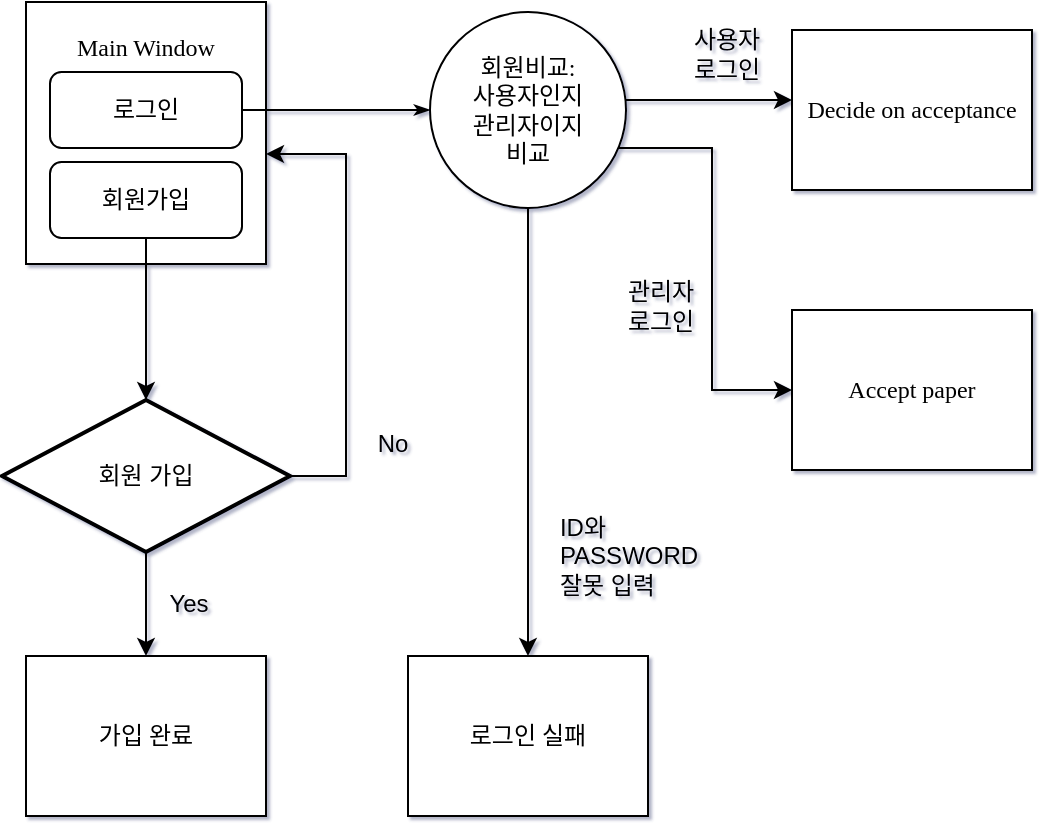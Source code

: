 <mxfile version="20.6.0" type="github">
  <diagram name="Page-1" id="8ce9d11a-91a2-4d17-14d8-a56ed91bf033">
    <mxGraphModel dx="631" dy="669" grid="0" gridSize="10" guides="1" tooltips="1" connect="1" arrows="1" fold="1" page="1" pageScale="1" pageWidth="1100" pageHeight="850" math="0" shadow="1">
      <root>
        <mxCell id="0" />
        <mxCell id="1" parent="0" />
        <mxCell id="17ea667e15c223fc-2" value="Main Window&lt;br&gt;&lt;br&gt;&lt;br&gt;&lt;br&gt;&lt;br&gt;&lt;br&gt;&lt;br&gt;" style="rounded=0;whiteSpace=wrap;html=1;shadow=0;labelBackgroundColor=none;strokeWidth=1;fontFamily=Verdana;fontSize=12;align=center;" parent="1" vertex="1">
          <mxGeometry x="173" y="176" width="120" height="131" as="geometry" />
        </mxCell>
        <mxCell id="17ea667e15c223fc-29" style="edgeStyle=orthogonalEdgeStyle;rounded=0;html=1;labelBackgroundColor=none;startArrow=none;startFill=0;startSize=5;endArrow=classicThin;endFill=1;endSize=5;jettySize=auto;orthogonalLoop=1;strokeWidth=1;fontFamily=Verdana;fontSize=8;" parent="1" source="OvvIX8w5NkYmFeoSIvcE-19" target="17ea667e15c223fc-3" edge="1">
          <mxGeometry relative="1" as="geometry" />
        </mxCell>
        <mxCell id="OvvIX8w5NkYmFeoSIvcE-1" value="" style="edgeStyle=orthogonalEdgeStyle;rounded=0;orthogonalLoop=1;jettySize=auto;html=1;" edge="1" parent="1" source="OvvIX8w5NkYmFeoSIvcE-20" target="tJq79hxkCniUAR50rcdf-1">
          <mxGeometry relative="1" as="geometry" />
        </mxCell>
        <mxCell id="OvvIX8w5NkYmFeoSIvcE-10" value="" style="edgeStyle=orthogonalEdgeStyle;rounded=0;orthogonalLoop=1;jettySize=auto;html=1;" edge="1" parent="1" source="17ea667e15c223fc-3" target="17ea667e15c223fc-8">
          <mxGeometry relative="1" as="geometry">
            <Array as="points">
              <mxPoint x="424" y="450" />
              <mxPoint x="424" y="450" />
            </Array>
          </mxGeometry>
        </mxCell>
        <mxCell id="OvvIX8w5NkYmFeoSIvcE-11" value="" style="edgeStyle=orthogonalEdgeStyle;rounded=0;orthogonalLoop=1;jettySize=auto;html=1;labelBackgroundColor=default;" edge="1" parent="1" source="17ea667e15c223fc-3" target="17ea667e15c223fc-23">
          <mxGeometry relative="1" as="geometry">
            <Array as="points">
              <mxPoint x="516" y="249" />
              <mxPoint x="516" y="370" />
            </Array>
          </mxGeometry>
        </mxCell>
        <mxCell id="OvvIX8w5NkYmFeoSIvcE-12" value="" style="edgeStyle=orthogonalEdgeStyle;rounded=0;orthogonalLoop=1;jettySize=auto;html=1;" edge="1" parent="1" source="17ea667e15c223fc-3" target="17ea667e15c223fc-14">
          <mxGeometry relative="1" as="geometry">
            <Array as="points">
              <mxPoint x="513" y="225" />
              <mxPoint x="513" y="225" />
            </Array>
          </mxGeometry>
        </mxCell>
        <mxCell id="17ea667e15c223fc-3" value="회원비교:&lt;br&gt;사용자인지&lt;br&gt;관리자이지&lt;br&gt;비교" style="ellipse;whiteSpace=wrap;html=1;rounded=0;shadow=0;labelBackgroundColor=none;strokeWidth=1;fontFamily=Verdana;fontSize=12;align=center;" parent="1" vertex="1">
          <mxGeometry x="375" y="181" width="98" height="98" as="geometry" />
        </mxCell>
        <mxCell id="17ea667e15c223fc-7" value="가입 완료" style="rounded=0;whiteSpace=wrap;html=1;shadow=0;labelBackgroundColor=none;strokeWidth=1;fontFamily=Verdana;fontSize=12;align=center;" parent="1" vertex="1">
          <mxGeometry x="173" y="503" width="120" height="80" as="geometry" />
        </mxCell>
        <mxCell id="17ea667e15c223fc-8" value="로그인 실패" style="rounded=0;whiteSpace=wrap;html=1;shadow=0;labelBackgroundColor=none;strokeWidth=1;fontFamily=Verdana;fontSize=12;align=center;" parent="1" vertex="1">
          <mxGeometry x="364" y="503" width="120" height="80" as="geometry" />
        </mxCell>
        <mxCell id="17ea667e15c223fc-14" value="Decide on acceptance" style="rounded=0;whiteSpace=wrap;html=1;shadow=0;labelBackgroundColor=none;strokeWidth=1;fontFamily=Verdana;fontSize=12;align=center;" parent="1" vertex="1">
          <mxGeometry x="556" y="190" width="120" height="80" as="geometry" />
        </mxCell>
        <mxCell id="17ea667e15c223fc-23" value="Accept paper" style="rounded=0;whiteSpace=wrap;html=1;shadow=0;labelBackgroundColor=none;strokeWidth=1;fontFamily=Verdana;fontSize=12;align=center;" parent="1" vertex="1">
          <mxGeometry x="556" y="330" width="120" height="80" as="geometry" />
        </mxCell>
        <mxCell id="OvvIX8w5NkYmFeoSIvcE-3" value="" style="edgeStyle=orthogonalEdgeStyle;rounded=0;orthogonalLoop=1;jettySize=auto;html=1;" edge="1" parent="1" source="tJq79hxkCniUAR50rcdf-1" target="17ea667e15c223fc-7">
          <mxGeometry relative="1" as="geometry" />
        </mxCell>
        <mxCell id="OvvIX8w5NkYmFeoSIvcE-6" value="" style="edgeStyle=orthogonalEdgeStyle;rounded=0;orthogonalLoop=1;jettySize=auto;html=1;shadow=0;" edge="1" parent="1" source="tJq79hxkCniUAR50rcdf-1" target="17ea667e15c223fc-2">
          <mxGeometry relative="1" as="geometry">
            <mxPoint x="294" y="271" as="targetPoint" />
            <Array as="points">
              <mxPoint x="333" y="413" />
              <mxPoint x="333" y="252" />
            </Array>
          </mxGeometry>
        </mxCell>
        <mxCell id="tJq79hxkCniUAR50rcdf-1" value="회원 가입" style="strokeWidth=2;html=1;shape=mxgraph.flowchart.decision;whiteSpace=wrap;" parent="1" vertex="1">
          <mxGeometry x="161" y="375" width="144" height="76" as="geometry" />
        </mxCell>
        <mxCell id="OvvIX8w5NkYmFeoSIvcE-13" value="&lt;div style=&quot;text-align: justify;&quot;&gt;&lt;span style=&quot;background-color: initial;&quot;&gt;ID와&lt;/span&gt;&lt;/div&gt;&lt;div style=&quot;text-align: justify;&quot;&gt;&lt;span style=&quot;background-color: initial;&quot;&gt;PASSWORD&lt;/span&gt;&lt;/div&gt;&lt;div style=&quot;text-align: justify;&quot;&gt;&lt;span style=&quot;background-color: initial;&quot;&gt;잘못 입력&lt;/span&gt;&lt;/div&gt;" style="text;html=1;resizable=0;autosize=1;align=center;verticalAlign=middle;points=[];fillColor=none;strokeColor=none;rounded=0;" vertex="1" parent="1">
          <mxGeometry x="430" y="425" width="87" height="55" as="geometry" />
        </mxCell>
        <mxCell id="OvvIX8w5NkYmFeoSIvcE-15" value="&lt;div style=&quot;text-align: justify;&quot;&gt;관리자&lt;br&gt;로그인&lt;/div&gt;" style="text;html=1;resizable=0;autosize=1;align=center;verticalAlign=middle;points=[];fillColor=none;strokeColor=none;rounded=0;" vertex="1" parent="1">
          <mxGeometry x="463" y="307" width="54" height="41" as="geometry" />
        </mxCell>
        <mxCell id="OvvIX8w5NkYmFeoSIvcE-16" value="&lt;div style=&quot;text-align: justify;&quot;&gt;사용자&lt;/div&gt;&lt;div style=&quot;text-align: justify;&quot;&gt;로그인&lt;/div&gt;" style="text;html=1;resizable=0;autosize=1;align=center;verticalAlign=middle;points=[];fillColor=none;strokeColor=none;rounded=0;" vertex="1" parent="1">
          <mxGeometry x="496" y="181" width="54" height="41" as="geometry" />
        </mxCell>
        <mxCell id="OvvIX8w5NkYmFeoSIvcE-17" value="&lt;div style=&quot;text-align: justify;&quot;&gt;No&lt;/div&gt;" style="text;html=1;resizable=0;autosize=1;align=center;verticalAlign=middle;points=[];fillColor=none;strokeColor=none;rounded=0;" vertex="1" parent="1">
          <mxGeometry x="339" y="384" width="33" height="26" as="geometry" />
        </mxCell>
        <mxCell id="OvvIX8w5NkYmFeoSIvcE-18" value="&lt;div style=&quot;text-align: justify;&quot;&gt;Yes&lt;/div&gt;" style="text;html=1;resizable=0;autosize=1;align=center;verticalAlign=middle;points=[];fillColor=none;strokeColor=none;rounded=0;" vertex="1" parent="1">
          <mxGeometry x="235" y="464" width="38" height="26" as="geometry" />
        </mxCell>
        <mxCell id="OvvIX8w5NkYmFeoSIvcE-19" value="로그인" style="rounded=1;whiteSpace=wrap;html=1;" vertex="1" parent="1">
          <mxGeometry x="185" y="211" width="96" height="38" as="geometry" />
        </mxCell>
        <mxCell id="OvvIX8w5NkYmFeoSIvcE-20" value="회원가입" style="rounded=1;whiteSpace=wrap;html=1;" vertex="1" parent="1">
          <mxGeometry x="185" y="256" width="96" height="38" as="geometry" />
        </mxCell>
      </root>
    </mxGraphModel>
  </diagram>
</mxfile>

